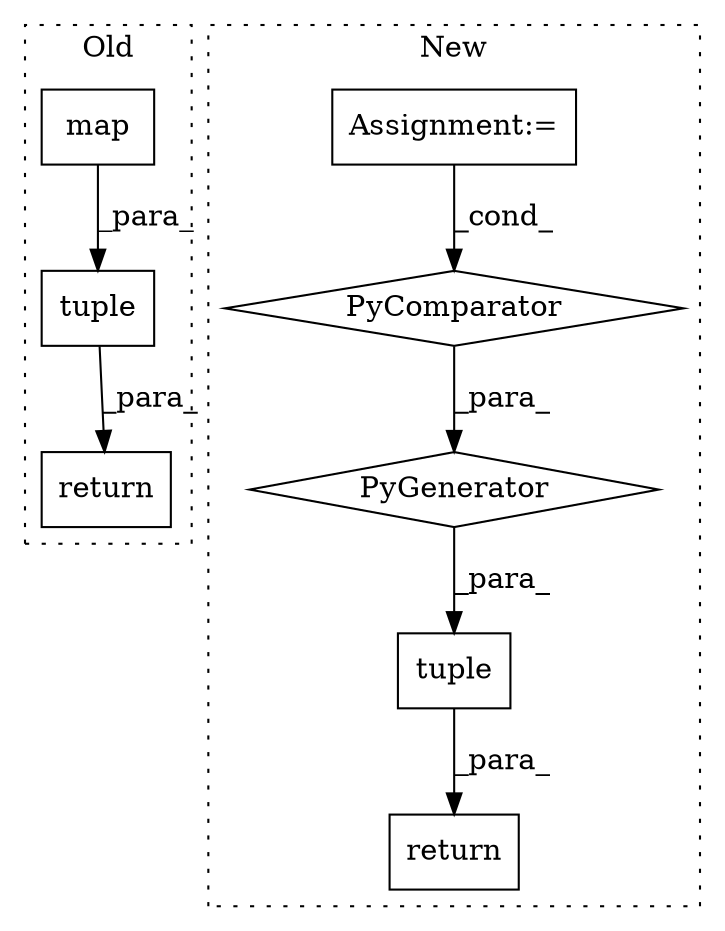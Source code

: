 digraph G {
subgraph cluster0 {
1 [label="tuple" a="32" s="1954,1977" l="6,1" shape="box"];
7 [label="return" a="41" s="1947" l="7" shape="box"];
8 [label="map" a="32" s="1960,1976" l="4,1" shape="box"];
label = "Old";
style="dotted";
}
subgraph cluster1 {
2 [label="PyGenerator" a="107" s="2167" l="110" shape="diamond"];
3 [label="PyComparator" a="113" s="2247" l="24" shape="diamond"];
4 [label="Assignment:=" a="7" s="2247" l="24" shape="box"];
5 [label="tuple" a="32" s="2148,2277" l="19,-3" shape="box"];
6 [label="return" a="41" s="2141" l="7" shape="box"];
label = "New";
style="dotted";
}
1 -> 7 [label="_para_"];
2 -> 5 [label="_para_"];
3 -> 2 [label="_para_"];
4 -> 3 [label="_cond_"];
5 -> 6 [label="_para_"];
8 -> 1 [label="_para_"];
}